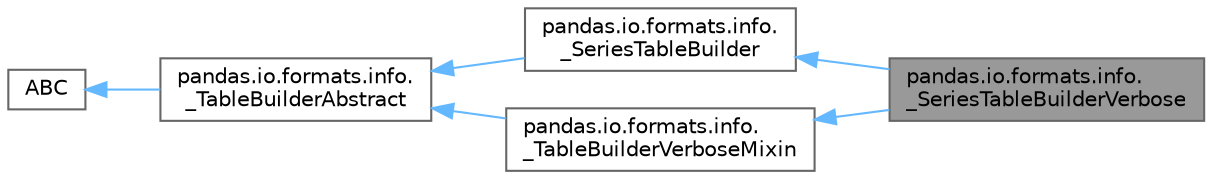 digraph "pandas.io.formats.info._SeriesTableBuilderVerbose"
{
 // LATEX_PDF_SIZE
  bgcolor="transparent";
  edge [fontname=Helvetica,fontsize=10,labelfontname=Helvetica,labelfontsize=10];
  node [fontname=Helvetica,fontsize=10,shape=box,height=0.2,width=0.4];
  rankdir="LR";
  Node1 [id="Node000001",label="pandas.io.formats.info.\l_SeriesTableBuilderVerbose",height=0.2,width=0.4,color="gray40", fillcolor="grey60", style="filled", fontcolor="black",tooltip=" "];
  Node2 -> Node1 [id="edge6_Node000001_Node000002",dir="back",color="steelblue1",style="solid",tooltip=" "];
  Node2 [id="Node000002",label="pandas.io.formats.info.\l_SeriesTableBuilder",height=0.2,width=0.4,color="gray40", fillcolor="white", style="filled",URL="$classpandas_1_1io_1_1formats_1_1info_1_1__SeriesTableBuilder.html",tooltip=" "];
  Node3 -> Node2 [id="edge7_Node000002_Node000003",dir="back",color="steelblue1",style="solid",tooltip=" "];
  Node3 [id="Node000003",label="pandas.io.formats.info.\l_TableBuilderAbstract",height=0.2,width=0.4,color="gray40", fillcolor="white", style="filled",URL="$classpandas_1_1io_1_1formats_1_1info_1_1__TableBuilderAbstract.html",tooltip=" "];
  Node4 -> Node3 [id="edge8_Node000003_Node000004",dir="back",color="steelblue1",style="solid",tooltip=" "];
  Node4 [id="Node000004",label="ABC",height=0.2,width=0.4,color="gray40", fillcolor="white", style="filled",tooltip=" "];
  Node5 -> Node1 [id="edge9_Node000001_Node000005",dir="back",color="steelblue1",style="solid",tooltip=" "];
  Node5 [id="Node000005",label="pandas.io.formats.info.\l_TableBuilderVerboseMixin",height=0.2,width=0.4,color="gray40", fillcolor="white", style="filled",URL="$classpandas_1_1io_1_1formats_1_1info_1_1__TableBuilderVerboseMixin.html",tooltip=" "];
  Node3 -> Node5 [id="edge10_Node000005_Node000003",dir="back",color="steelblue1",style="solid",tooltip=" "];
}
